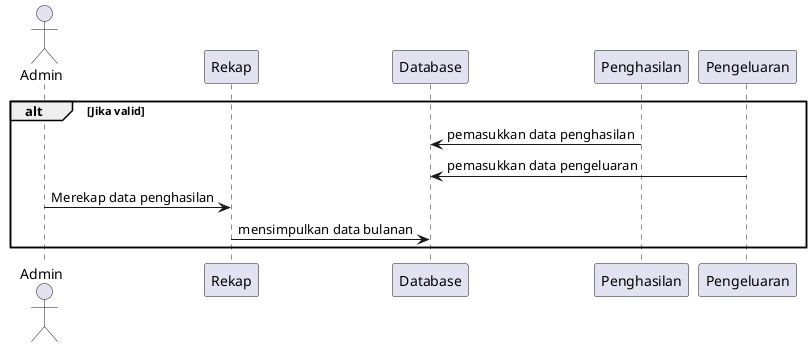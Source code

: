 @startuml

Actor Admin
participant Rekap
participant "Database" as DB
participant Penghasilan
participant Pengeluaran


alt Jika valid
Penghasilan -> DB: pemasukkan data penghasilan
Pengeluaran -> DB: pemasukkan data pengeluaran
Admin -> Rekap: Merekap data penghasilan
Rekap -> DB : mensimpulkan data bulanan 


end
@enduml